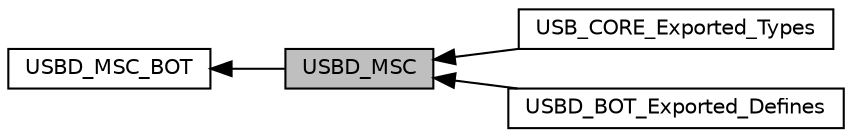 digraph "USBD_MSC"
{
  edge [fontname="Helvetica",fontsize="10",labelfontname="Helvetica",labelfontsize="10"];
  node [fontname="Helvetica",fontsize="10",shape=record];
  rankdir=LR;
  Node0 [label="USBD_MSC",height=0.2,width=0.4,color="black", fillcolor="grey75", style="filled", fontcolor="black"];
  Node3 [label="USB_CORE_Exported_Types",height=0.2,width=0.4,color="black", fillcolor="white", style="filled",URL="$group___u_s_b___c_o_r_e___exported___types.html"];
  Node1 [label="USBD_MSC_BOT",height=0.2,width=0.4,color="black", fillcolor="white", style="filled",URL="$group___u_s_b_d___m_s_c___b_o_t.html"];
  Node2 [label="USBD_BOT_Exported_Defines",height=0.2,width=0.4,color="black", fillcolor="white", style="filled",URL="$group___u_s_b_d___b_o_t___exported___defines.html"];
  Node1->Node0 [shape=plaintext, dir="back", style="solid"];
  Node0->Node2 [shape=plaintext, dir="back", style="solid"];
  Node0->Node3 [shape=plaintext, dir="back", style="solid"];
}
